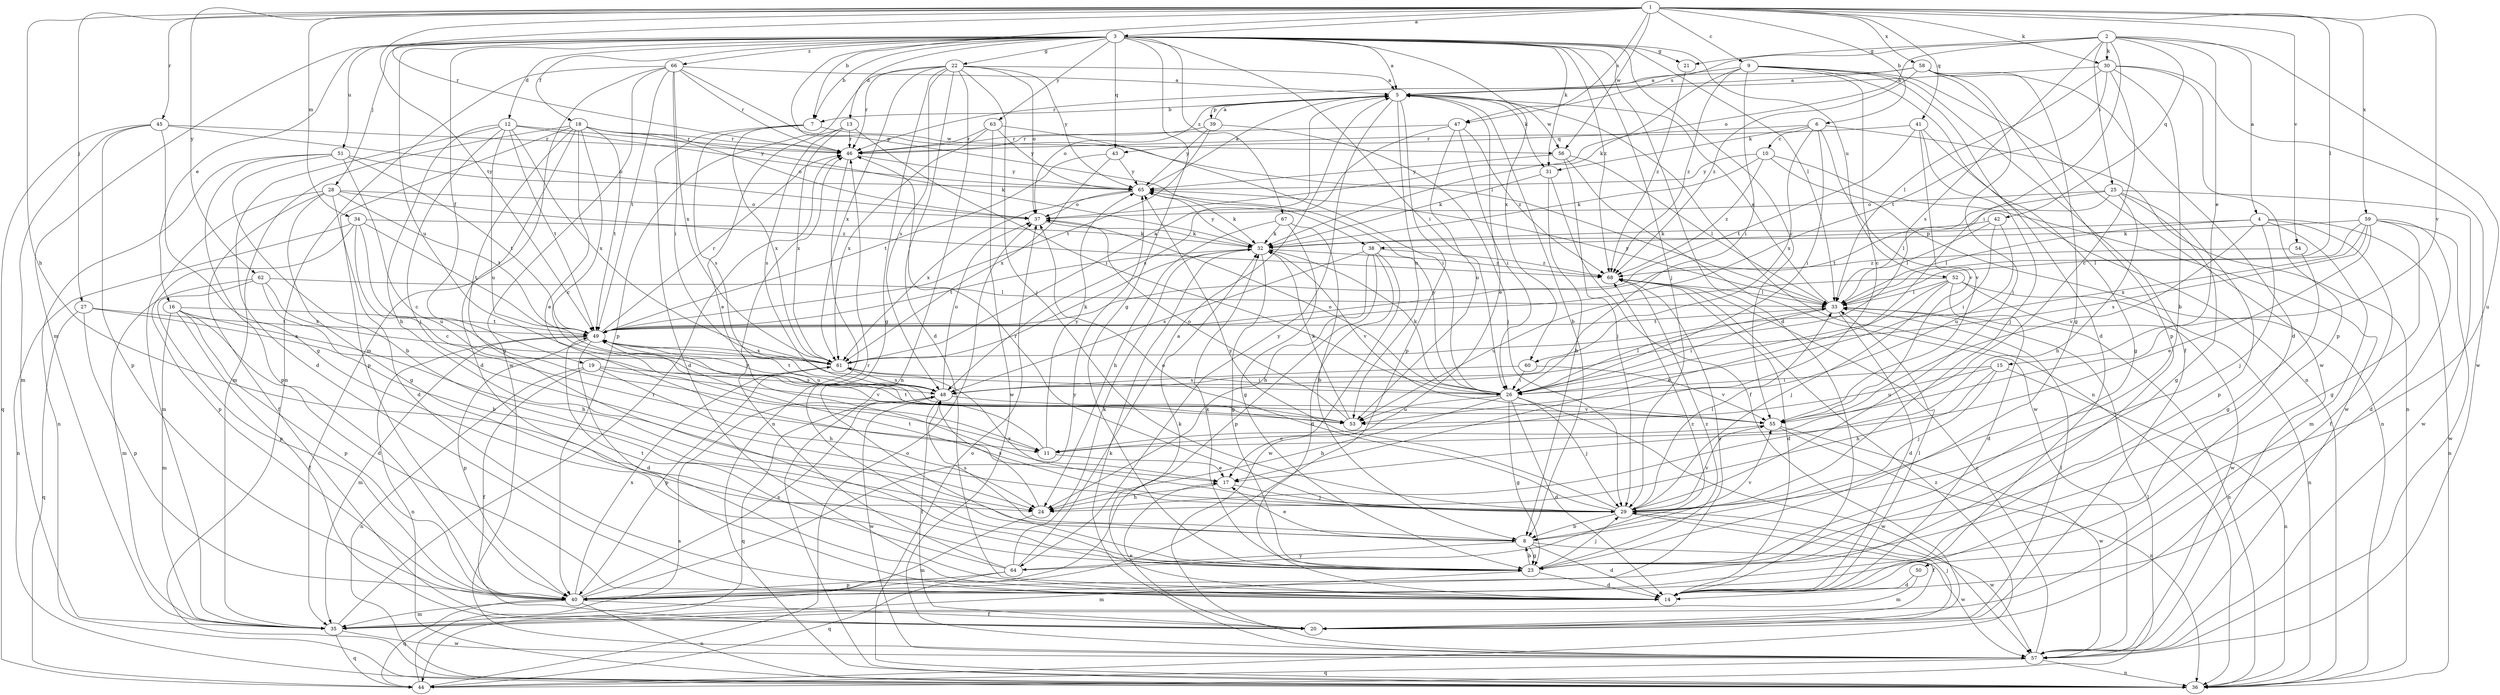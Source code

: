 strict digraph  {
	1 -> 3 [label=a];
	2 -> 4 [label=a];
	3 -> 5 [label=a];
	9 -> 5 [label=a];
	22 -> 5 [label=a];
	30 -> 5 [label=a];
	33 -> 5 [label=a];
	39 -> 5 [label=a];
	58 -> 5 [label=a];
	61 -> 5 [label=a];
	64 -> 5 [label=a];
	65 -> 5 [label=a];
	66 -> 5 [label=a];
	1 -> 6 [label=b];
	1 -> 7 [label=b];
	3 -> 7 [label=b];
	5 -> 7 [label=b];
	5 -> 8 [label=b];
	23 -> 8 [label=b];
	29 -> 8 [label=b];
	30 -> 8 [label=b];
	31 -> 8 [label=b];
	51 -> 8 [label=b];
	62 -> 8 [label=b];
	67 -> 8 [label=b];
	1 -> 9 [label=c];
	6 -> 10 [label=c];
	9 -> 11 [label=c];
	18 -> 11 [label=c];
	30 -> 11 [label=c];
	34 -> 11 [label=c];
	51 -> 11 [label=c];
	55 -> 11 [label=c];
	3 -> 12 [label=d];
	3 -> 13 [label=d];
	3 -> 14 [label=d];
	7 -> 14 [label=d];
	8 -> 14 [label=d];
	9 -> 14 [label=d];
	12 -> 14 [label=d];
	16 -> 14 [label=d];
	18 -> 14 [label=d];
	22 -> 14 [label=d];
	23 -> 14 [label=d];
	26 -> 14 [label=d];
	28 -> 14 [label=d];
	33 -> 14 [label=d];
	38 -> 14 [label=d];
	49 -> 14 [label=d];
	50 -> 14 [label=d];
	52 -> 14 [label=d];
	58 -> 14 [label=d];
	59 -> 14 [label=d];
	68 -> 14 [label=d];
	2 -> 15 [label=e];
	3 -> 16 [label=e];
	5 -> 17 [label=e];
	8 -> 17 [label=e];
	11 -> 17 [label=e];
	13 -> 17 [label=e];
	18 -> 17 [label=e];
	20 -> 17 [label=e];
	52 -> 17 [label=e];
	59 -> 17 [label=e];
	3 -> 18 [label=f];
	3 -> 19 [label=f];
	4 -> 20 [label=f];
	9 -> 20 [label=f];
	16 -> 20 [label=f];
	19 -> 20 [label=f];
	28 -> 20 [label=f];
	29 -> 20 [label=f];
	31 -> 20 [label=f];
	40 -> 20 [label=f];
	48 -> 20 [label=f];
	2 -> 21 [label=g];
	3 -> 21 [label=g];
	3 -> 22 [label=g];
	3 -> 23 [label=g];
	8 -> 23 [label=g];
	18 -> 23 [label=g];
	22 -> 23 [label=g];
	25 -> 23 [label=g];
	26 -> 23 [label=g];
	28 -> 23 [label=g];
	32 -> 23 [label=g];
	41 -> 23 [label=g];
	45 -> 23 [label=g];
	54 -> 23 [label=g];
	58 -> 23 [label=g];
	59 -> 23 [label=g];
	67 -> 23 [label=g];
	1 -> 24 [label=h];
	12 -> 24 [label=h];
	15 -> 24 [label=h];
	16 -> 24 [label=h];
	17 -> 24 [label=h];
	19 -> 24 [label=h];
	25 -> 24 [label=h];
	26 -> 24 [label=h];
	38 -> 24 [label=h];
	67 -> 24 [label=h];
	2 -> 25 [label=i];
	2 -> 26 [label=i];
	3 -> 26 [label=i];
	6 -> 26 [label=i];
	9 -> 26 [label=i];
	13 -> 26 [label=i];
	15 -> 26 [label=i];
	33 -> 26 [label=i];
	42 -> 26 [label=i];
	47 -> 26 [label=i];
	60 -> 26 [label=i];
	61 -> 26 [label=i];
	63 -> 26 [label=i];
	66 -> 26 [label=i];
	1 -> 27 [label=j];
	3 -> 28 [label=j];
	3 -> 29 [label=j];
	4 -> 29 [label=j];
	12 -> 29 [label=j];
	15 -> 29 [label=j];
	17 -> 29 [label=j];
	20 -> 29 [label=j];
	22 -> 29 [label=j];
	23 -> 29 [label=j];
	26 -> 29 [label=j];
	39 -> 29 [label=j];
	41 -> 29 [label=j];
	52 -> 29 [label=j];
	56 -> 29 [label=j];
	58 -> 29 [label=j];
	1 -> 30 [label=k];
	2 -> 30 [label=k];
	3 -> 31 [label=k];
	5 -> 31 [label=k];
	6 -> 31 [label=k];
	9 -> 32 [label=k];
	10 -> 32 [label=k];
	14 -> 32 [label=k];
	18 -> 32 [label=k];
	23 -> 32 [label=k];
	26 -> 32 [label=k];
	31 -> 32 [label=k];
	34 -> 32 [label=k];
	37 -> 32 [label=k];
	42 -> 32 [label=k];
	53 -> 32 [label=k];
	57 -> 32 [label=k];
	59 -> 32 [label=k];
	61 -> 32 [label=k];
	64 -> 32 [label=k];
	65 -> 32 [label=k];
	67 -> 32 [label=k];
	1 -> 33 [label=l];
	3 -> 33 [label=l];
	4 -> 33 [label=l];
	14 -> 33 [label=l];
	20 -> 33 [label=l];
	25 -> 33 [label=l];
	26 -> 33 [label=l];
	29 -> 33 [label=l];
	30 -> 33 [label=l];
	42 -> 33 [label=l];
	44 -> 33 [label=l];
	52 -> 33 [label=l];
	56 -> 33 [label=l];
	59 -> 33 [label=l];
	62 -> 33 [label=l];
	66 -> 33 [label=l];
	68 -> 33 [label=l];
	1 -> 34 [label=m];
	3 -> 35 [label=m];
	4 -> 35 [label=m];
	16 -> 35 [label=m];
	18 -> 35 [label=m];
	23 -> 35 [label=m];
	24 -> 35 [label=m];
	28 -> 35 [label=m];
	40 -> 35 [label=m];
	45 -> 35 [label=m];
	49 -> 35 [label=m];
	50 -> 35 [label=m];
	62 -> 35 [label=m];
	66 -> 35 [label=m];
	4 -> 36 [label=n];
	5 -> 36 [label=n];
	6 -> 36 [label=n];
	9 -> 36 [label=n];
	10 -> 36 [label=n];
	15 -> 36 [label=n];
	19 -> 36 [label=n];
	22 -> 36 [label=n];
	33 -> 36 [label=n];
	34 -> 36 [label=n];
	40 -> 36 [label=n];
	46 -> 36 [label=n];
	49 -> 36 [label=n];
	51 -> 36 [label=n];
	52 -> 36 [label=n];
	55 -> 36 [label=n];
	57 -> 36 [label=n];
	66 -> 36 [label=n];
	2 -> 37 [label=o];
	5 -> 37 [label=o];
	18 -> 37 [label=o];
	22 -> 37 [label=o];
	25 -> 37 [label=o];
	26 -> 37 [label=o];
	28 -> 37 [label=o];
	29 -> 37 [label=o];
	36 -> 37 [label=o];
	44 -> 37 [label=o];
	45 -> 37 [label=o];
	48 -> 37 [label=o];
	53 -> 37 [label=o];
	65 -> 37 [label=o];
	3 -> 38 [label=p];
	4 -> 38 [label=p];
	5 -> 39 [label=p];
	5 -> 40 [label=p];
	16 -> 40 [label=p];
	18 -> 40 [label=p];
	22 -> 40 [label=p];
	25 -> 40 [label=p];
	27 -> 40 [label=p];
	30 -> 40 [label=p];
	34 -> 40 [label=p];
	38 -> 40 [label=p];
	45 -> 40 [label=p];
	49 -> 40 [label=p];
	51 -> 40 [label=p];
	58 -> 40 [label=p];
	61 -> 40 [label=p];
	62 -> 40 [label=p];
	64 -> 40 [label=p];
	1 -> 41 [label=q];
	2 -> 42 [label=q];
	3 -> 43 [label=q];
	6 -> 43 [label=q];
	27 -> 44 [label=q];
	35 -> 44 [label=q];
	40 -> 44 [label=q];
	45 -> 44 [label=q];
	48 -> 44 [label=q];
	57 -> 44 [label=q];
	64 -> 44 [label=q];
	1 -> 45 [label=r];
	1 -> 46 [label=r];
	12 -> 46 [label=r];
	13 -> 46 [label=r];
	18 -> 46 [label=r];
	22 -> 46 [label=r];
	23 -> 46 [label=r];
	29 -> 46 [label=r];
	35 -> 46 [label=r];
	39 -> 46 [label=r];
	41 -> 46 [label=r];
	45 -> 46 [label=r];
	47 -> 46 [label=r];
	49 -> 46 [label=r];
	58 -> 46 [label=r];
	63 -> 46 [label=r];
	64 -> 46 [label=r];
	66 -> 46 [label=r];
	1 -> 47 [label=s];
	2 -> 47 [label=s];
	2 -> 48 [label=s];
	7 -> 48 [label=s];
	8 -> 48 [label=s];
	13 -> 48 [label=s];
	19 -> 48 [label=s];
	22 -> 48 [label=s];
	24 -> 48 [label=s];
	38 -> 48 [label=s];
	40 -> 48 [label=s];
	44 -> 48 [label=s];
	47 -> 48 [label=s];
	59 -> 48 [label=s];
	60 -> 48 [label=s];
	61 -> 48 [label=s];
	1 -> 49 [label=t];
	11 -> 49 [label=t];
	12 -> 49 [label=t];
	16 -> 49 [label=t];
	18 -> 49 [label=t];
	25 -> 49 [label=t];
	27 -> 49 [label=t];
	28 -> 49 [label=t];
	29 -> 49 [label=t];
	30 -> 49 [label=t];
	32 -> 49 [label=t];
	33 -> 49 [label=t];
	34 -> 49 [label=t];
	39 -> 49 [label=t];
	41 -> 49 [label=t];
	43 -> 49 [label=t];
	48 -> 49 [label=t];
	51 -> 49 [label=t];
	64 -> 49 [label=t];
	66 -> 49 [label=t];
	2 -> 50 [label=u];
	3 -> 51 [label=u];
	3 -> 52 [label=u];
	3 -> 53 [label=u];
	5 -> 53 [label=u];
	12 -> 53 [label=u];
	15 -> 53 [label=u];
	26 -> 53 [label=u];
	34 -> 53 [label=u];
	42 -> 53 [label=u];
	47 -> 53 [label=u];
	49 -> 53 [label=u];
	52 -> 53 [label=u];
	1 -> 54 [label=v];
	1 -> 55 [label=v];
	3 -> 55 [label=v];
	4 -> 55 [label=v];
	6 -> 55 [label=v];
	8 -> 55 [label=v];
	19 -> 55 [label=v];
	29 -> 55 [label=v];
	32 -> 55 [label=v];
	41 -> 55 [label=v];
	48 -> 55 [label=v];
	60 -> 55 [label=v];
	1 -> 56 [label=w];
	5 -> 56 [label=w];
	7 -> 56 [label=w];
	8 -> 57 [label=w];
	9 -> 57 [label=w];
	10 -> 57 [label=w];
	25 -> 57 [label=w];
	26 -> 57 [label=w];
	29 -> 57 [label=w];
	30 -> 57 [label=w];
	35 -> 57 [label=w];
	38 -> 57 [label=w];
	48 -> 57 [label=w];
	52 -> 57 [label=w];
	55 -> 57 [label=w];
	56 -> 57 [label=w];
	59 -> 57 [label=w];
	63 -> 57 [label=w];
	66 -> 57 [label=w];
	1 -> 58 [label=x];
	1 -> 59 [label=x];
	3 -> 60 [label=x];
	6 -> 60 [label=x];
	7 -> 61 [label=x];
	12 -> 61 [label=x];
	13 -> 61 [label=x];
	22 -> 61 [label=x];
	27 -> 61 [label=x];
	29 -> 61 [label=x];
	40 -> 61 [label=x];
	43 -> 61 [label=x];
	49 -> 61 [label=x];
	59 -> 61 [label=x];
	62 -> 61 [label=x];
	63 -> 61 [label=x];
	65 -> 61 [label=x];
	66 -> 61 [label=x];
	1 -> 62 [label=y];
	3 -> 63 [label=y];
	5 -> 64 [label=y];
	8 -> 64 [label=y];
	10 -> 65 [label=y];
	11 -> 65 [label=y];
	12 -> 65 [label=y];
	22 -> 65 [label=y];
	26 -> 65 [label=y];
	29 -> 65 [label=y];
	32 -> 65 [label=y];
	33 -> 65 [label=y];
	39 -> 65 [label=y];
	40 -> 65 [label=y];
	43 -> 65 [label=y];
	46 -> 65 [label=y];
	51 -> 65 [label=y];
	56 -> 65 [label=y];
	63 -> 65 [label=y];
	3 -> 66 [label=z];
	3 -> 67 [label=z];
	3 -> 68 [label=z];
	9 -> 68 [label=z];
	10 -> 68 [label=z];
	21 -> 68 [label=z];
	23 -> 68 [label=z];
	28 -> 68 [label=z];
	32 -> 68 [label=z];
	38 -> 68 [label=z];
	40 -> 68 [label=z];
	44 -> 68 [label=z];
	47 -> 68 [label=z];
	54 -> 68 [label=z];
	57 -> 68 [label=z];
	58 -> 68 [label=z];
	64 -> 68 [label=z];
}
